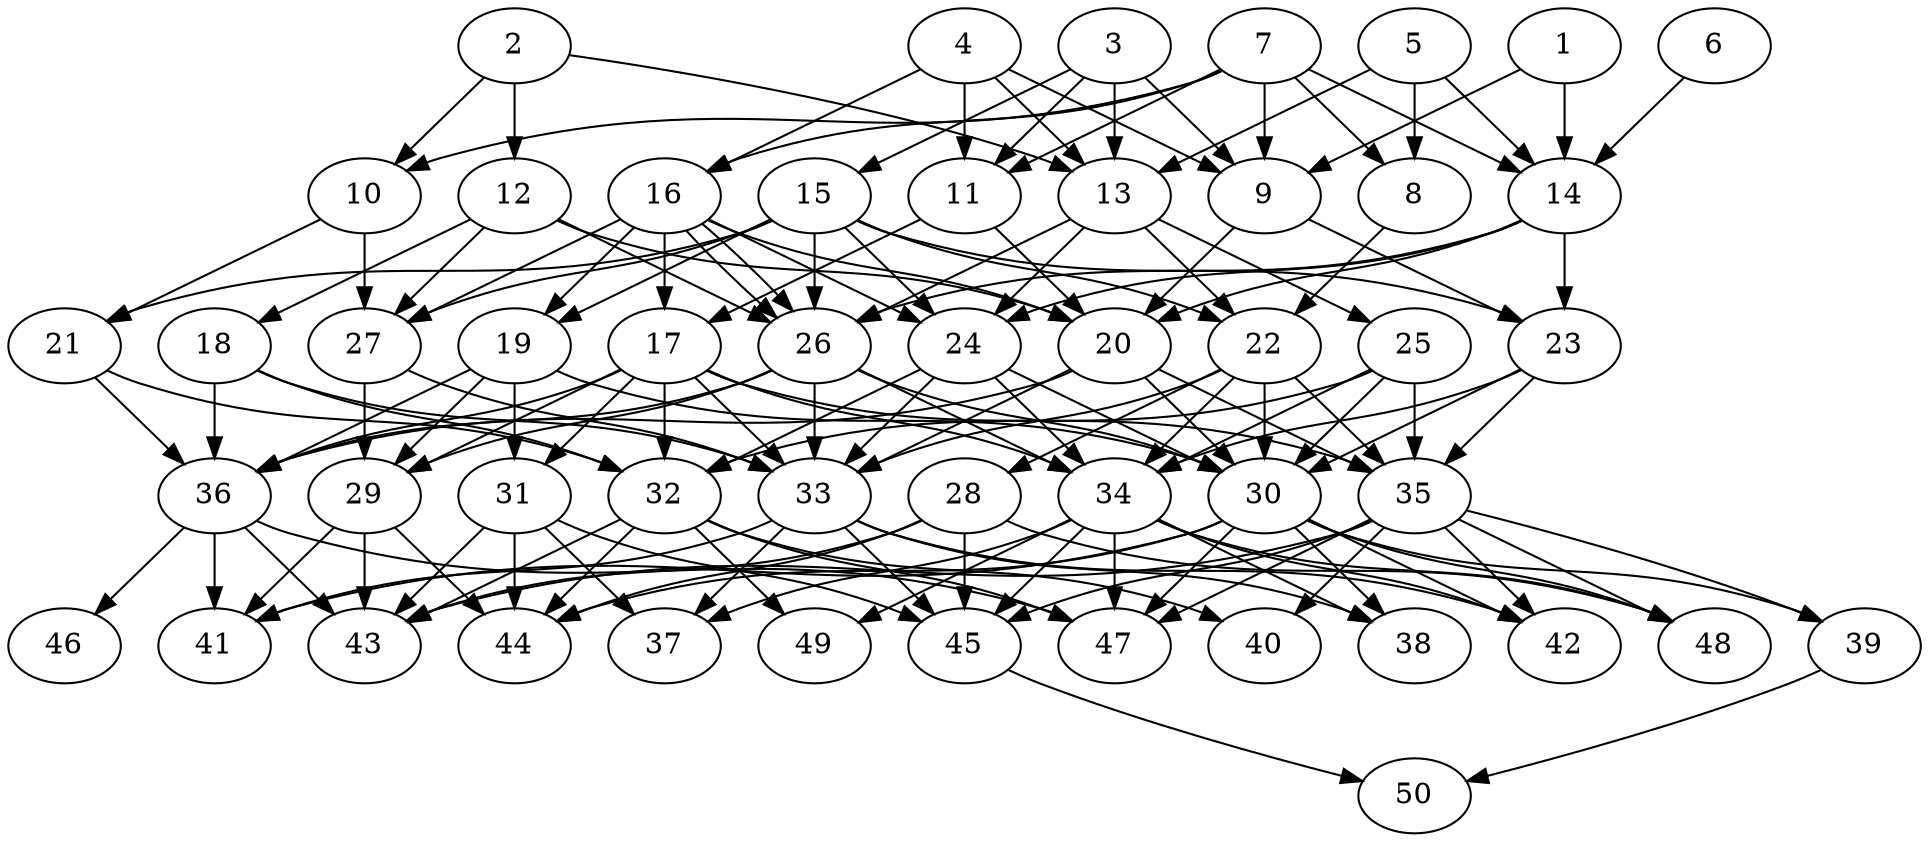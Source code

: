 // DAG automatically generated by daggen at Thu Oct  3 14:07:57 2019
// ./daggen --dot -n 50 --ccr 0.5 --fat 0.7 --regular 0.5 --density 0.6 --mindata 5242880 --maxdata 52428800 
digraph G {
  1 [size="41517056", alpha="0.01", expect_size="20758528"] 
  1 -> 9 [size ="20758528"]
  1 -> 14 [size ="20758528"]
  2 [size="32864256", alpha="0.18", expect_size="16432128"] 
  2 -> 10 [size ="16432128"]
  2 -> 12 [size ="16432128"]
  2 -> 13 [size ="16432128"]
  3 [size="71129088", alpha="0.11", expect_size="35564544"] 
  3 -> 9 [size ="35564544"]
  3 -> 11 [size ="35564544"]
  3 -> 13 [size ="35564544"]
  3 -> 15 [size ="35564544"]
  4 [size="29495296", alpha="0.13", expect_size="14747648"] 
  4 -> 9 [size ="14747648"]
  4 -> 11 [size ="14747648"]
  4 -> 13 [size ="14747648"]
  4 -> 16 [size ="14747648"]
  5 [size="91273216", alpha="0.13", expect_size="45636608"] 
  5 -> 8 [size ="45636608"]
  5 -> 13 [size ="45636608"]
  5 -> 14 [size ="45636608"]
  6 [size="53460992", alpha="0.11", expect_size="26730496"] 
  6 -> 14 [size ="26730496"]
  7 [size="101500928", alpha="0.12", expect_size="50750464"] 
  7 -> 8 [size ="50750464"]
  7 -> 9 [size ="50750464"]
  7 -> 10 [size ="50750464"]
  7 -> 11 [size ="50750464"]
  7 -> 14 [size ="50750464"]
  7 -> 16 [size ="50750464"]
  8 [size="56389632", alpha="0.03", expect_size="28194816"] 
  8 -> 22 [size ="28194816"]
  9 [size="29229056", alpha="0.05", expect_size="14614528"] 
  9 -> 20 [size ="14614528"]
  9 -> 23 [size ="14614528"]
  10 [size="53436416", alpha="0.13", expect_size="26718208"] 
  10 -> 21 [size ="26718208"]
  10 -> 27 [size ="26718208"]
  11 [size="89425920", alpha="0.05", expect_size="44712960"] 
  11 -> 17 [size ="44712960"]
  11 -> 20 [size ="44712960"]
  12 [size="94730240", alpha="0.19", expect_size="47365120"] 
  12 -> 18 [size ="47365120"]
  12 -> 20 [size ="47365120"]
  12 -> 26 [size ="47365120"]
  12 -> 27 [size ="47365120"]
  13 [size="86566912", alpha="0.13", expect_size="43283456"] 
  13 -> 22 [size ="43283456"]
  13 -> 24 [size ="43283456"]
  13 -> 25 [size ="43283456"]
  13 -> 26 [size ="43283456"]
  14 [size="46336000", alpha="0.14", expect_size="23168000"] 
  14 -> 20 [size ="23168000"]
  14 -> 23 [size ="23168000"]
  14 -> 24 [size ="23168000"]
  14 -> 26 [size ="23168000"]
  15 [size="15083520", alpha="0.09", expect_size="7541760"] 
  15 -> 19 [size ="7541760"]
  15 -> 21 [size ="7541760"]
  15 -> 22 [size ="7541760"]
  15 -> 23 [size ="7541760"]
  15 -> 24 [size ="7541760"]
  15 -> 26 [size ="7541760"]
  15 -> 27 [size ="7541760"]
  16 [size="78651392", alpha="0.09", expect_size="39325696"] 
  16 -> 17 [size ="39325696"]
  16 -> 19 [size ="39325696"]
  16 -> 20 [size ="39325696"]
  16 -> 24 [size ="39325696"]
  16 -> 26 [size ="39325696"]
  16 -> 26 [size ="39325696"]
  16 -> 27 [size ="39325696"]
  17 [size="34871296", alpha="0.11", expect_size="17435648"] 
  17 -> 29 [size ="17435648"]
  17 -> 31 [size ="17435648"]
  17 -> 32 [size ="17435648"]
  17 -> 33 [size ="17435648"]
  17 -> 34 [size ="17435648"]
  17 -> 35 [size ="17435648"]
  17 -> 36 [size ="17435648"]
  18 [size="91084800", alpha="0.13", expect_size="45542400"] 
  18 -> 32 [size ="45542400"]
  18 -> 33 [size ="45542400"]
  18 -> 36 [size ="45542400"]
  19 [size="103647232", alpha="0.15", expect_size="51823616"] 
  19 -> 29 [size ="51823616"]
  19 -> 30 [size ="51823616"]
  19 -> 31 [size ="51823616"]
  19 -> 36 [size ="51823616"]
  20 [size="35028992", alpha="0.00", expect_size="17514496"] 
  20 -> 30 [size ="17514496"]
  20 -> 33 [size ="17514496"]
  20 -> 35 [size ="17514496"]
  20 -> 36 [size ="17514496"]
  21 [size="98115584", alpha="0.12", expect_size="49057792"] 
  21 -> 32 [size ="49057792"]
  21 -> 36 [size ="49057792"]
  22 [size="25810944", alpha="0.08", expect_size="12905472"] 
  22 -> 28 [size ="12905472"]
  22 -> 30 [size ="12905472"]
  22 -> 33 [size ="12905472"]
  22 -> 34 [size ="12905472"]
  22 -> 35 [size ="12905472"]
  23 [size="22177792", alpha="0.17", expect_size="11088896"] 
  23 -> 30 [size ="11088896"]
  23 -> 34 [size ="11088896"]
  23 -> 35 [size ="11088896"]
  24 [size="84774912", alpha="0.10", expect_size="42387456"] 
  24 -> 30 [size ="42387456"]
  24 -> 32 [size ="42387456"]
  24 -> 33 [size ="42387456"]
  24 -> 34 [size ="42387456"]
  25 [size="55209984", alpha="0.00", expect_size="27604992"] 
  25 -> 30 [size ="27604992"]
  25 -> 32 [size ="27604992"]
  25 -> 34 [size ="27604992"]
  25 -> 35 [size ="27604992"]
  26 [size="99893248", alpha="0.20", expect_size="49946624"] 
  26 -> 29 [size ="49946624"]
  26 -> 30 [size ="49946624"]
  26 -> 33 [size ="49946624"]
  26 -> 34 [size ="49946624"]
  26 -> 36 [size ="49946624"]
  27 [size="47609856", alpha="0.18", expect_size="23804928"] 
  27 -> 29 [size ="23804928"]
  27 -> 33 [size ="23804928"]
  28 [size="97951744", alpha="0.07", expect_size="48975872"] 
  28 -> 43 [size ="48975872"]
  28 -> 44 [size ="48975872"]
  28 -> 45 [size ="48975872"]
  28 -> 48 [size ="48975872"]
  29 [size="63733760", alpha="0.19", expect_size="31866880"] 
  29 -> 41 [size ="31866880"]
  29 -> 43 [size ="31866880"]
  29 -> 44 [size ="31866880"]
  30 [size="42412032", alpha="0.00", expect_size="21206016"] 
  30 -> 38 [size ="21206016"]
  30 -> 39 [size ="21206016"]
  30 -> 41 [size ="21206016"]
  30 -> 42 [size ="21206016"]
  30 -> 44 [size ="21206016"]
  30 -> 47 [size ="21206016"]
  30 -> 48 [size ="21206016"]
  31 [size="44161024", alpha="0.19", expect_size="22080512"] 
  31 -> 37 [size ="22080512"]
  31 -> 43 [size ="22080512"]
  31 -> 44 [size ="22080512"]
  31 -> 45 [size ="22080512"]
  32 [size="100014080", alpha="0.15", expect_size="50007040"] 
  32 -> 40 [size ="50007040"]
  32 -> 43 [size ="50007040"]
  32 -> 44 [size ="50007040"]
  32 -> 47 [size ="50007040"]
  32 -> 49 [size ="50007040"]
  33 [size="43601920", alpha="0.07", expect_size="21800960"] 
  33 -> 37 [size ="21800960"]
  33 -> 38 [size ="21800960"]
  33 -> 41 [size ="21800960"]
  33 -> 42 [size ="21800960"]
  33 -> 45 [size ="21800960"]
  34 [size="29947904", alpha="0.06", expect_size="14973952"] 
  34 -> 37 [size ="14973952"]
  34 -> 38 [size ="14973952"]
  34 -> 42 [size ="14973952"]
  34 -> 45 [size ="14973952"]
  34 -> 47 [size ="14973952"]
  34 -> 48 [size ="14973952"]
  34 -> 49 [size ="14973952"]
  35 [size="78055424", alpha="0.07", expect_size="39027712"] 
  35 -> 39 [size ="39027712"]
  35 -> 40 [size ="39027712"]
  35 -> 42 [size ="39027712"]
  35 -> 43 [size ="39027712"]
  35 -> 45 [size ="39027712"]
  35 -> 47 [size ="39027712"]
  35 -> 48 [size ="39027712"]
  36 [size="79976448", alpha="0.02", expect_size="39988224"] 
  36 -> 41 [size ="39988224"]
  36 -> 43 [size ="39988224"]
  36 -> 46 [size ="39988224"]
  36 -> 47 [size ="39988224"]
  37 [size="78680064", alpha="0.02", expect_size="39340032"] 
  38 [size="70815744", alpha="0.20", expect_size="35407872"] 
  39 [size="102283264", alpha="0.17", expect_size="51141632"] 
  39 -> 50 [size ="51141632"]
  40 [size="97456128", alpha="0.19", expect_size="48728064"] 
  41 [size="99289088", alpha="0.00", expect_size="49644544"] 
  42 [size="92348416", alpha="0.04", expect_size="46174208"] 
  43 [size="66508800", alpha="0.11", expect_size="33254400"] 
  44 [size="97849344", alpha="0.13", expect_size="48924672"] 
  45 [size="33482752", alpha="0.05", expect_size="16741376"] 
  45 -> 50 [size ="16741376"]
  46 [size="66748416", alpha="0.16", expect_size="33374208"] 
  47 [size="77070336", alpha="0.15", expect_size="38535168"] 
  48 [size="88834048", alpha="0.12", expect_size="44417024"] 
  49 [size="88272896", alpha="0.00", expect_size="44136448"] 
  50 [size="74172416", alpha="0.16", expect_size="37086208"] 
}
